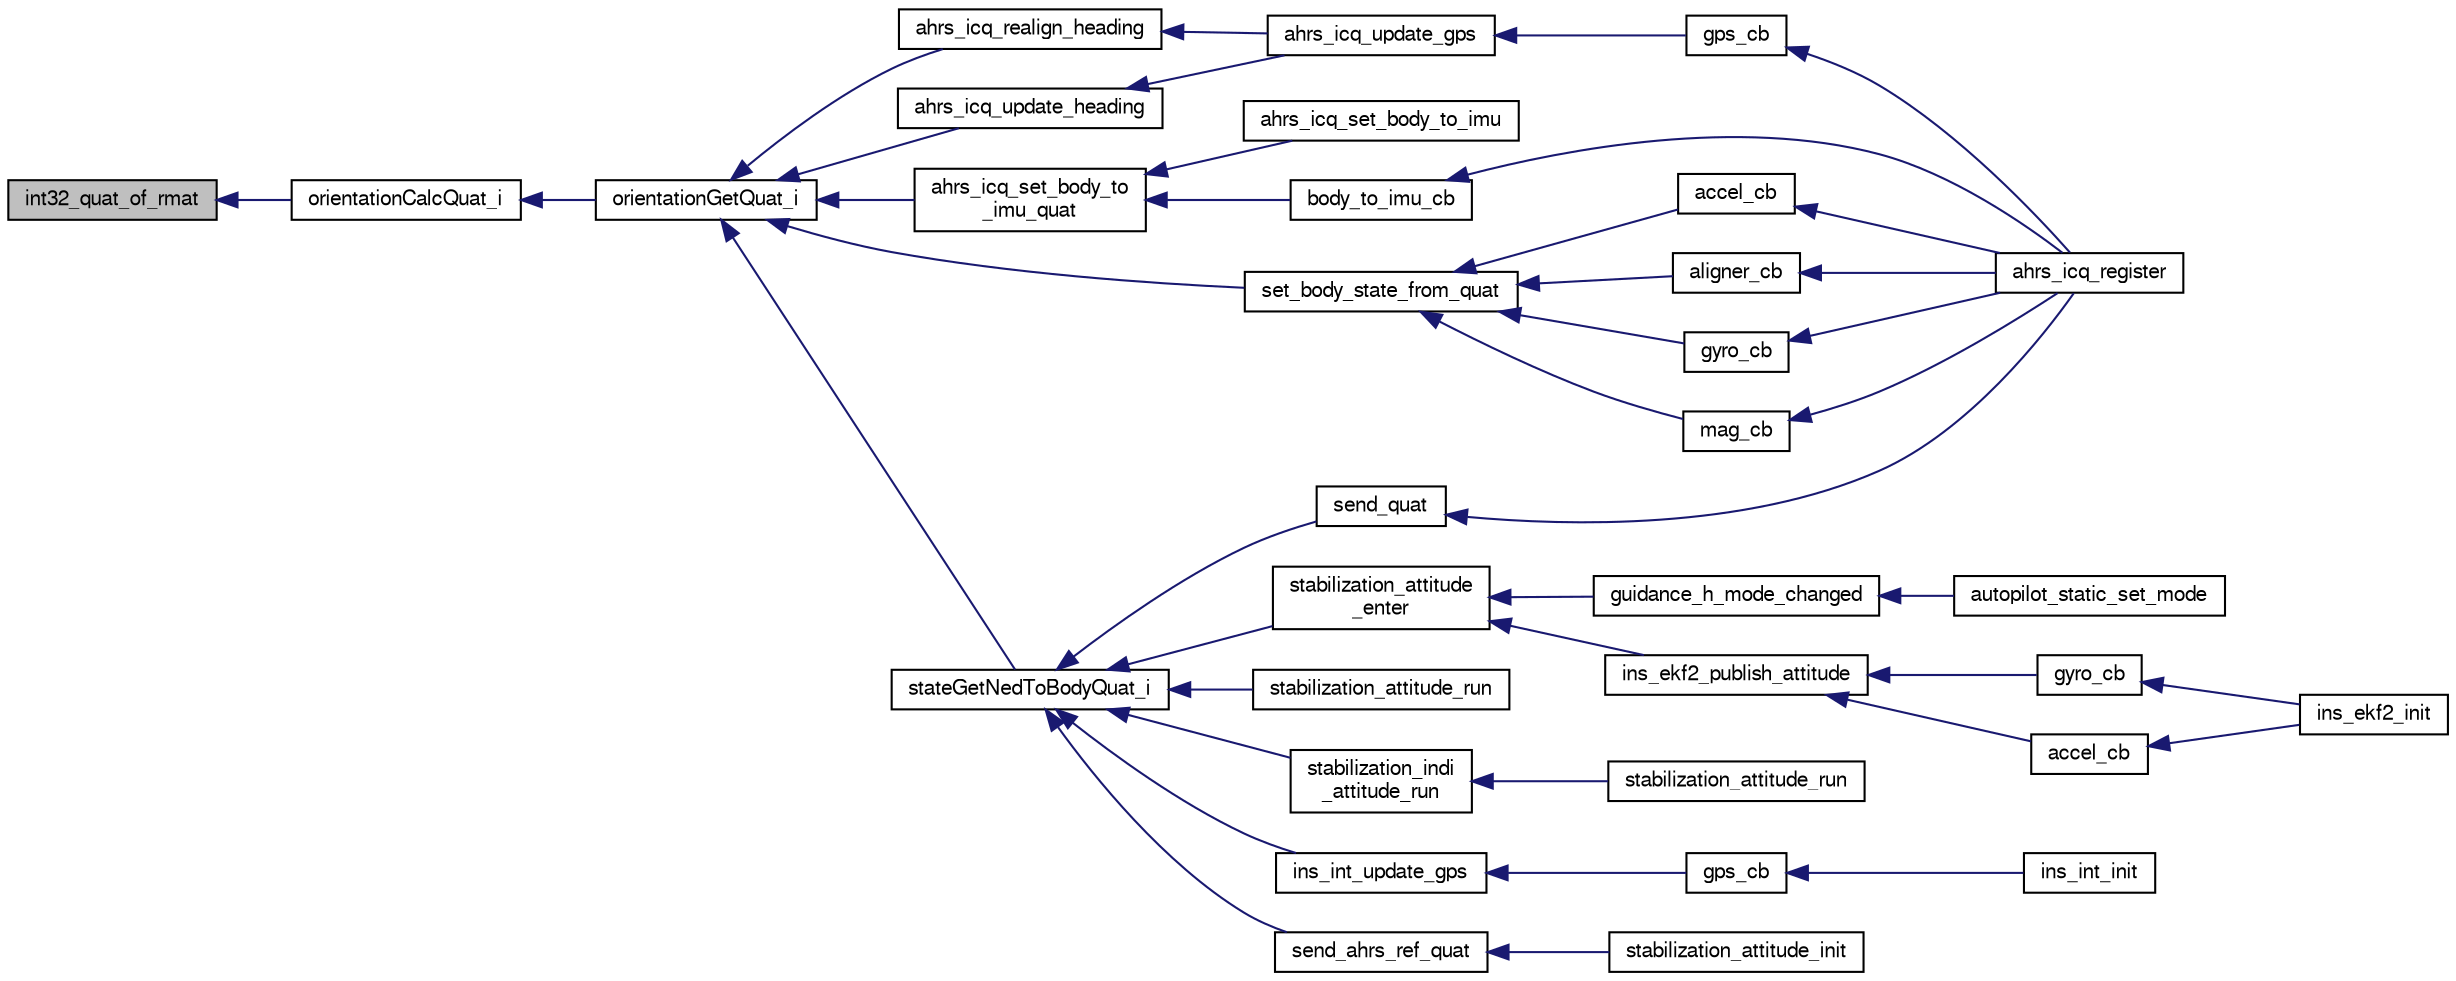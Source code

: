 digraph "int32_quat_of_rmat"
{
  edge [fontname="FreeSans",fontsize="10",labelfontname="FreeSans",labelfontsize="10"];
  node [fontname="FreeSans",fontsize="10",shape=record];
  rankdir="LR";
  Node1 [label="int32_quat_of_rmat",height=0.2,width=0.4,color="black", fillcolor="grey75", style="filled", fontcolor="black"];
  Node1 -> Node2 [dir="back",color="midnightblue",fontsize="10",style="solid",fontname="FreeSans"];
  Node2 [label="orientationCalcQuat_i",height=0.2,width=0.4,color="black", fillcolor="white", style="filled",URL="$group__math__orientation__representation.html#gaa411e2093feec3fef9e18c4a52b74c38"];
  Node2 -> Node3 [dir="back",color="midnightblue",fontsize="10",style="solid",fontname="FreeSans"];
  Node3 [label="orientationGetQuat_i",height=0.2,width=0.4,color="black", fillcolor="white", style="filled",URL="$group__math__orientation__representation.html#ga86b153b2106a638cef8e314125c47306",tooltip="Get vehicle body attitude quaternion (int). "];
  Node3 -> Node4 [dir="back",color="midnightblue",fontsize="10",style="solid",fontname="FreeSans"];
  Node4 [label="ahrs_icq_realign_heading",height=0.2,width=0.4,color="black", fillcolor="white", style="filled",URL="$ahrs__int__cmpl__quat_8h.html#a954df43f45ac2f8c6e59319c25ce607a",tooltip="Hard reset yaw to a heading. "];
  Node4 -> Node5 [dir="back",color="midnightblue",fontsize="10",style="solid",fontname="FreeSans"];
  Node5 [label="ahrs_icq_update_gps",height=0.2,width=0.4,color="black", fillcolor="white", style="filled",URL="$ahrs__int__cmpl__quat_8h.html#a75015adf5b7c98bd9eb6b588850d8449"];
  Node5 -> Node6 [dir="back",color="midnightblue",fontsize="10",style="solid",fontname="FreeSans"];
  Node6 [label="gps_cb",height=0.2,width=0.4,color="black", fillcolor="white", style="filled",URL="$ahrs__int__cmpl__quat__wrapper_8c.html#a1c1656ce80fe1f1ad49fea691164dbf8"];
  Node6 -> Node7 [dir="back",color="midnightblue",fontsize="10",style="solid",fontname="FreeSans"];
  Node7 [label="ahrs_icq_register",height=0.2,width=0.4,color="black", fillcolor="white", style="filled",URL="$ahrs__int__cmpl__quat__wrapper_8h.html#af71a2cd8d6fabc9373e99e2aeddbbb89"];
  Node3 -> Node8 [dir="back",color="midnightblue",fontsize="10",style="solid",fontname="FreeSans"];
  Node8 [label="ahrs_icq_set_body_to\l_imu_quat",height=0.2,width=0.4,color="black", fillcolor="white", style="filled",URL="$ahrs__int__cmpl__quat_8h.html#af4f86e2321466fd50aae62120f20eae4"];
  Node8 -> Node9 [dir="back",color="midnightblue",fontsize="10",style="solid",fontname="FreeSans"];
  Node9 [label="ahrs_icq_set_body_to_imu",height=0.2,width=0.4,color="black", fillcolor="white", style="filled",URL="$ahrs__int__cmpl__quat_8h.html#a8e3ef1cad28d70b692c4fce45d291ae8"];
  Node8 -> Node10 [dir="back",color="midnightblue",fontsize="10",style="solid",fontname="FreeSans"];
  Node10 [label="body_to_imu_cb",height=0.2,width=0.4,color="black", fillcolor="white", style="filled",URL="$ahrs__int__cmpl__quat__wrapper_8c.html#ab5f6300c213088a4ea0598baafb5e736"];
  Node10 -> Node7 [dir="back",color="midnightblue",fontsize="10",style="solid",fontname="FreeSans"];
  Node3 -> Node11 [dir="back",color="midnightblue",fontsize="10",style="solid",fontname="FreeSans"];
  Node11 [label="ahrs_icq_update_heading",height=0.2,width=0.4,color="black", fillcolor="white", style="filled",URL="$ahrs__int__cmpl__quat_8h.html#a7fb1fae4a1f5b6b1a12173486312b73d",tooltip="Update yaw based on a heading measurement. "];
  Node11 -> Node5 [dir="back",color="midnightblue",fontsize="10",style="solid",fontname="FreeSans"];
  Node3 -> Node12 [dir="back",color="midnightblue",fontsize="10",style="solid",fontname="FreeSans"];
  Node12 [label="set_body_state_from_quat",height=0.2,width=0.4,color="black", fillcolor="white", style="filled",URL="$ahrs__int__cmpl__quat__wrapper_8c.html#abea8ede7c8ebc5179487d3464ab513bb",tooltip="Rotate angles and rates from imu to body frame and set state. "];
  Node12 -> Node13 [dir="back",color="midnightblue",fontsize="10",style="solid",fontname="FreeSans"];
  Node13 [label="accel_cb",height=0.2,width=0.4,color="black", fillcolor="white", style="filled",URL="$ahrs__int__cmpl__quat__wrapper_8c.html#aacd6b1869f263f90a6f1fbe777a87793"];
  Node13 -> Node7 [dir="back",color="midnightblue",fontsize="10",style="solid",fontname="FreeSans"];
  Node12 -> Node14 [dir="back",color="midnightblue",fontsize="10",style="solid",fontname="FreeSans"];
  Node14 [label="aligner_cb",height=0.2,width=0.4,color="black", fillcolor="white", style="filled",URL="$ahrs__int__cmpl__quat__wrapper_8c.html#abb508f672663ab1485eae5b9e1799f21"];
  Node14 -> Node7 [dir="back",color="midnightblue",fontsize="10",style="solid",fontname="FreeSans"];
  Node12 -> Node15 [dir="back",color="midnightblue",fontsize="10",style="solid",fontname="FreeSans"];
  Node15 [label="gyro_cb",height=0.2,width=0.4,color="black", fillcolor="white", style="filled",URL="$ahrs__int__cmpl__quat__wrapper_8c.html#a47e1ea35fdb43af72537c6c9f38b889d"];
  Node15 -> Node7 [dir="back",color="midnightblue",fontsize="10",style="solid",fontname="FreeSans"];
  Node12 -> Node16 [dir="back",color="midnightblue",fontsize="10",style="solid",fontname="FreeSans"];
  Node16 [label="mag_cb",height=0.2,width=0.4,color="black", fillcolor="white", style="filled",URL="$ahrs__int__cmpl__quat__wrapper_8c.html#a49cc1e545848b85016af530049991c02"];
  Node16 -> Node7 [dir="back",color="midnightblue",fontsize="10",style="solid",fontname="FreeSans"];
  Node3 -> Node17 [dir="back",color="midnightblue",fontsize="10",style="solid",fontname="FreeSans"];
  Node17 [label="stateGetNedToBodyQuat_i",height=0.2,width=0.4,color="black", fillcolor="white", style="filled",URL="$group__state__attitude.html#ga28e5de0a4822cabcfe8350e2343111ce",tooltip="Get vehicle body attitude quaternion (int). "];
  Node17 -> Node18 [dir="back",color="midnightblue",fontsize="10",style="solid",fontname="FreeSans"];
  Node18 [label="ins_int_update_gps",height=0.2,width=0.4,color="black", fillcolor="white", style="filled",URL="$ins__int_8h.html#a54df8c17ccf7a20d6ca09ad0b8f45db3"];
  Node18 -> Node19 [dir="back",color="midnightblue",fontsize="10",style="solid",fontname="FreeSans"];
  Node19 [label="gps_cb",height=0.2,width=0.4,color="black", fillcolor="white", style="filled",URL="$ins__int_8c.html#a1c1656ce80fe1f1ad49fea691164dbf8"];
  Node19 -> Node20 [dir="back",color="midnightblue",fontsize="10",style="solid",fontname="FreeSans"];
  Node20 [label="ins_int_init",height=0.2,width=0.4,color="black", fillcolor="white", style="filled",URL="$ins__int_8h.html#a6f47e4e65f9697a961c3bef79e9029e4"];
  Node17 -> Node21 [dir="back",color="midnightblue",fontsize="10",style="solid",fontname="FreeSans"];
  Node21 [label="send_ahrs_ref_quat",height=0.2,width=0.4,color="black", fillcolor="white", style="filled",URL="$stabilization__attitude__quat__float_8c.html#a0b0a909dbd9646ea76aa4e91b1e52474"];
  Node21 -> Node22 [dir="back",color="midnightblue",fontsize="10",style="solid",fontname="FreeSans"];
  Node22 [label="stabilization_attitude_init",height=0.2,width=0.4,color="black", fillcolor="white", style="filled",URL="$stabilization__attitude__quat__float_8c.html#a03d27593d891182c04fc5337766733d1",tooltip="stabilization_attitude_init "];
  Node17 -> Node23 [dir="back",color="midnightblue",fontsize="10",style="solid",fontname="FreeSans"];
  Node23 [label="send_quat",height=0.2,width=0.4,color="black", fillcolor="white", style="filled",URL="$ahrs__int__cmpl__quat__wrapper_8c.html#a8c9c14edf7f1235080779f6d894be78d"];
  Node23 -> Node7 [dir="back",color="midnightblue",fontsize="10",style="solid",fontname="FreeSans"];
  Node17 -> Node24 [dir="back",color="midnightblue",fontsize="10",style="solid",fontname="FreeSans"];
  Node24 [label="stabilization_attitude\l_enter",height=0.2,width=0.4,color="black", fillcolor="white", style="filled",URL="$stabilization__attitude__quat__int_8c.html#a23f862ca823e6fd23fc9c111178be077"];
  Node24 -> Node25 [dir="back",color="midnightblue",fontsize="10",style="solid",fontname="FreeSans"];
  Node25 [label="guidance_h_mode_changed",height=0.2,width=0.4,color="black", fillcolor="white", style="filled",URL="$rotorcraft_2guidance_2guidance__h_8h.html#a2903786227eb11507928f99870099225"];
  Node25 -> Node26 [dir="back",color="midnightblue",fontsize="10",style="solid",fontname="FreeSans"];
  Node26 [label="autopilot_static_set_mode",height=0.2,width=0.4,color="black", fillcolor="white", style="filled",URL="$rotorcraft_2autopilot__static_8c.html#af7eb08dcaaeb9f55fe1b77230b0e78c3"];
  Node24 -> Node27 [dir="back",color="midnightblue",fontsize="10",style="solid",fontname="FreeSans"];
  Node27 [label="ins_ekf2_publish_attitude",height=0.2,width=0.4,color="black", fillcolor="white", style="filled",URL="$ins__ekf2_8cpp.html#ad0d967646b2cb048323e8545662428ed",tooltip="Publish the attitude and get the new state Directly called after a succeslfull gyro+accel reading..."];
  Node27 -> Node28 [dir="back",color="midnightblue",fontsize="10",style="solid",fontname="FreeSans"];
  Node28 [label="accel_cb",height=0.2,width=0.4,color="black", fillcolor="white", style="filled",URL="$ins__ekf2_8cpp.html#aacd6b1869f263f90a6f1fbe777a87793"];
  Node28 -> Node29 [dir="back",color="midnightblue",fontsize="10",style="solid",fontname="FreeSans"];
  Node29 [label="ins_ekf2_init",height=0.2,width=0.4,color="black", fillcolor="white", style="filled",URL="$ins__ekf2_8h.html#a81ce9235d9748d33355fc0018197f4c4"];
  Node27 -> Node30 [dir="back",color="midnightblue",fontsize="10",style="solid",fontname="FreeSans"];
  Node30 [label="gyro_cb",height=0.2,width=0.4,color="black", fillcolor="white", style="filled",URL="$ins__ekf2_8cpp.html#a47e1ea35fdb43af72537c6c9f38b889d"];
  Node30 -> Node29 [dir="back",color="midnightblue",fontsize="10",style="solid",fontname="FreeSans"];
  Node17 -> Node31 [dir="back",color="midnightblue",fontsize="10",style="solid",fontname="FreeSans"];
  Node31 [label="stabilization_attitude_run",height=0.2,width=0.4,color="black", fillcolor="white", style="filled",URL="$stabilization__attitude__heli__indi_8c.html#add1138c9aae1adaafdb42ddf2f0c039a"];
  Node17 -> Node32 [dir="back",color="midnightblue",fontsize="10",style="solid",fontname="FreeSans"];
  Node32 [label="stabilization_indi\l_attitude_run",height=0.2,width=0.4,color="black", fillcolor="white", style="filled",URL="$stabilization__indi__simple_8h.html#a32497fd2d2c56c87a83bddb1f7b62fa8",tooltip="runs stabilization indi "];
  Node32 -> Node33 [dir="back",color="midnightblue",fontsize="10",style="solid",fontname="FreeSans"];
  Node33 [label="stabilization_attitude_run",height=0.2,width=0.4,color="black", fillcolor="white", style="filled",URL="$stabilization__attitude__quat__indi_8c.html#add1138c9aae1adaafdb42ddf2f0c039a"];
}
